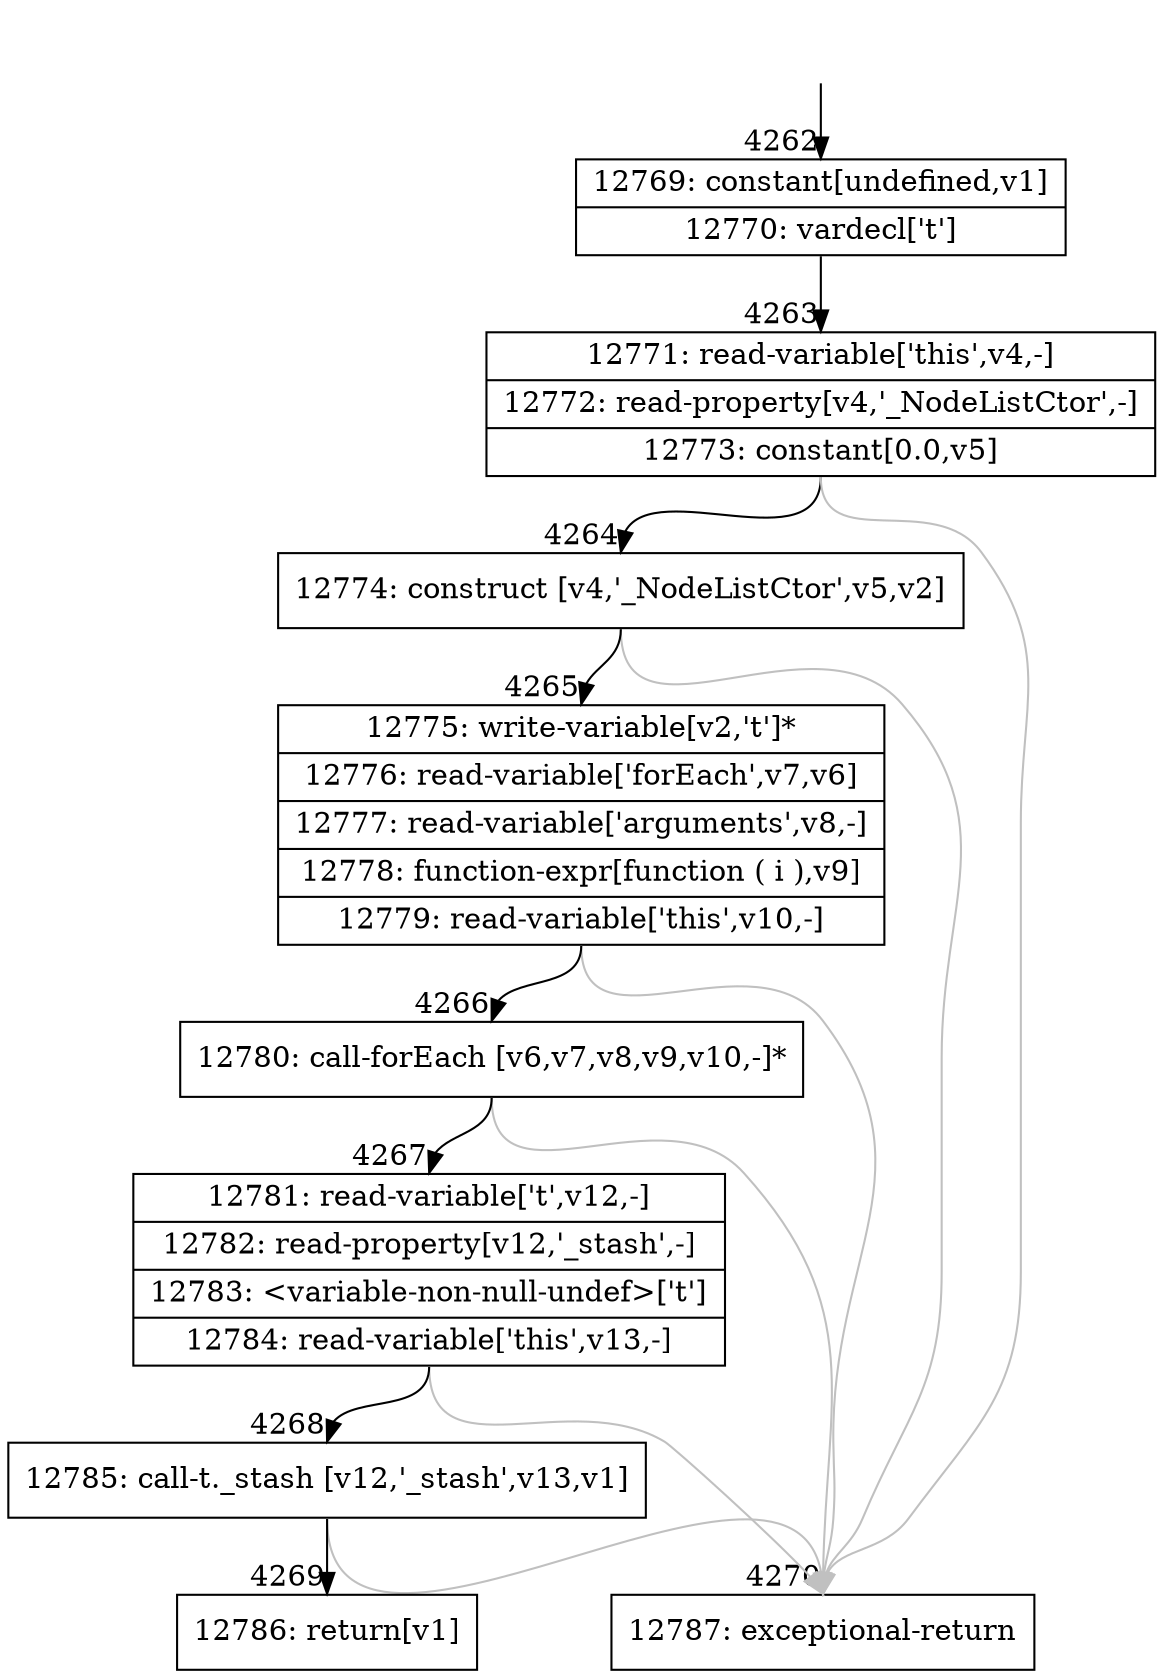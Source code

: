 digraph {
rankdir="TD"
BB_entry304[shape=none,label=""];
BB_entry304 -> BB4262 [tailport=s, headport=n, headlabel="    4262"]
BB4262 [shape=record label="{12769: constant[undefined,v1]|12770: vardecl['t']}" ] 
BB4262 -> BB4263 [tailport=s, headport=n, headlabel="      4263"]
BB4263 [shape=record label="{12771: read-variable['this',v4,-]|12772: read-property[v4,'_NodeListCtor',-]|12773: constant[0.0,v5]}" ] 
BB4263 -> BB4264 [tailport=s, headport=n, headlabel="      4264"]
BB4263 -> BB4270 [tailport=s, headport=n, color=gray, headlabel="      4270"]
BB4264 [shape=record label="{12774: construct [v4,'_NodeListCtor',v5,v2]}" ] 
BB4264 -> BB4265 [tailport=s, headport=n, headlabel="      4265"]
BB4264 -> BB4270 [tailport=s, headport=n, color=gray]
BB4265 [shape=record label="{12775: write-variable[v2,'t']*|12776: read-variable['forEach',v7,v6]|12777: read-variable['arguments',v8,-]|12778: function-expr[function ( i ),v9]|12779: read-variable['this',v10,-]}" ] 
BB4265 -> BB4266 [tailport=s, headport=n, headlabel="      4266"]
BB4265 -> BB4270 [tailport=s, headport=n, color=gray]
BB4266 [shape=record label="{12780: call-forEach [v6,v7,v8,v9,v10,-]*}" ] 
BB4266 -> BB4267 [tailport=s, headport=n, headlabel="      4267"]
BB4266 -> BB4270 [tailport=s, headport=n, color=gray]
BB4267 [shape=record label="{12781: read-variable['t',v12,-]|12782: read-property[v12,'_stash',-]|12783: \<variable-non-null-undef\>['t']|12784: read-variable['this',v13,-]}" ] 
BB4267 -> BB4268 [tailport=s, headport=n, headlabel="      4268"]
BB4267 -> BB4270 [tailport=s, headport=n, color=gray]
BB4268 [shape=record label="{12785: call-t._stash [v12,'_stash',v13,v1]}" ] 
BB4268 -> BB4269 [tailport=s, headport=n, headlabel="      4269"]
BB4268 -> BB4270 [tailport=s, headport=n, color=gray]
BB4269 [shape=record label="{12786: return[v1]}" ] 
BB4270 [shape=record label="{12787: exceptional-return}" ] 
//#$~ 5905
}
